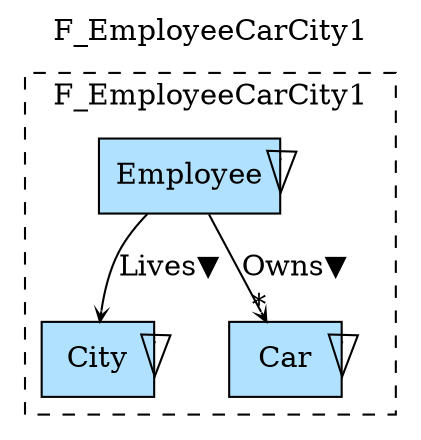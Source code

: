 digraph {graph[label=F_EmployeeCarCity1,labelloc=tl,labelfontsize=12];
subgraph cluster_F_EmployeeCarCity1{style=dashed;label=F_EmployeeCarCity1;
"Employee"[shape=record,fillcolor=lightskyblue1,style = filled,label="Employee"];
"City"[shape=record,fillcolor=lightskyblue1,style = filled,label="City"];
"Car"[shape=record,fillcolor=lightskyblue1,style = filled,label="Car"];

"Employee"->"City"[label="Lives▼",arrowhead=vee,headlabel="",arrowsize=.5];
"Employee"->"Employee"[arrowhead=onormal,arrowsize=2.0];
"City"->"City"[arrowhead=onormal,arrowsize=2.0];
"Car"->"Car"[arrowhead=onormal,arrowsize=2.0];
"Employee"->"Car"[label="Owns▼",arrowhead=vee,headlabel="*",arrowsize=.5];

}
}
